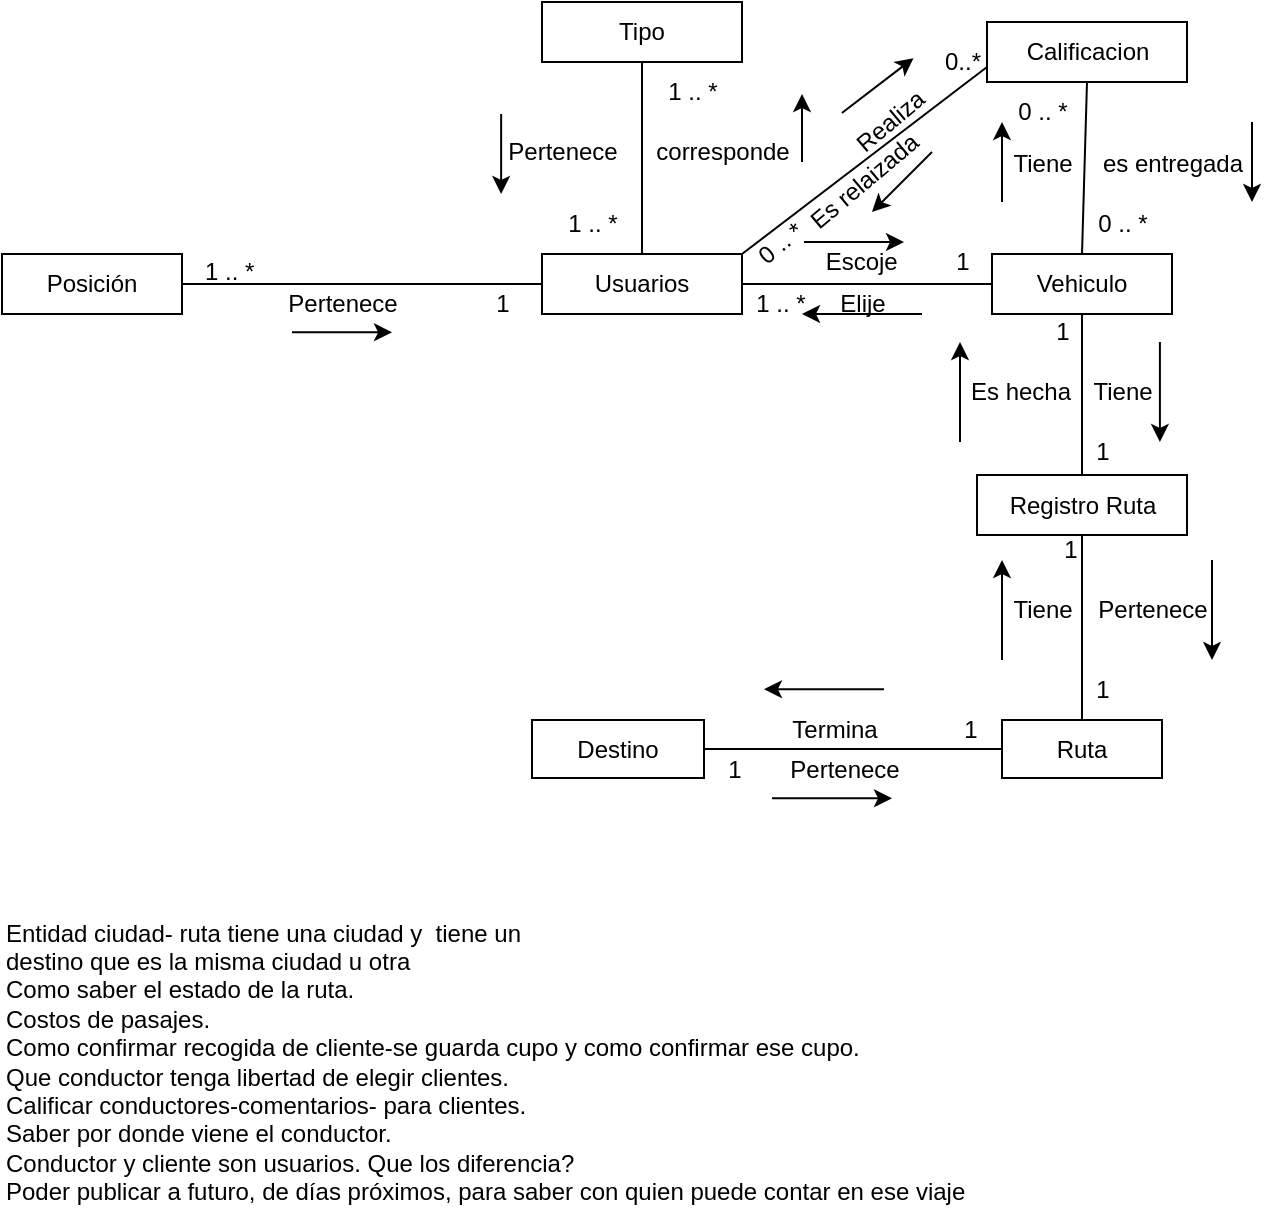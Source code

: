 <mxfile version="20.2.4" type="device"><diagram id="Xx6PjldJtdgnCfnJPi8F" name="Página-1"><mxGraphModel dx="1179" dy="474" grid="1" gridSize="10" guides="1" tooltips="1" connect="1" arrows="1" fold="1" page="1" pageScale="1" pageWidth="827" pageHeight="1169" math="0" shadow="0"><root><mxCell id="0"/><mxCell id="1" parent="0"/><mxCell id="fF_S4-vimJrokTLAQpsM-1" value="Ruta" style="rounded=0;whiteSpace=wrap;html=1;" parent="1" vertex="1"><mxGeometry x="500" y="359" width="80" height="29" as="geometry"/></mxCell><mxCell id="fF_S4-vimJrokTLAQpsM-2" value="Usuarios" style="rounded=0;whiteSpace=wrap;html=1;" parent="1" vertex="1"><mxGeometry x="270" y="126" width="100" height="30" as="geometry"/></mxCell><mxCell id="fF_S4-vimJrokTLAQpsM-3" value="Vehiculo" style="rounded=0;whiteSpace=wrap;html=1;" parent="1" vertex="1"><mxGeometry x="495" y="126" width="90" height="30" as="geometry"/></mxCell><mxCell id="fF_S4-vimJrokTLAQpsM-20" value="Posición" style="rounded=0;whiteSpace=wrap;html=1;" parent="1" vertex="1"><mxGeometry y="126" width="90" height="30" as="geometry"/></mxCell><mxCell id="fF_S4-vimJrokTLAQpsM-21" value="" style="endArrow=none;html=1;rounded=0;entryX=1;entryY=0.5;entryDx=0;entryDy=0;exitX=0;exitY=0.5;exitDx=0;exitDy=0;" parent="1" source="fF_S4-vimJrokTLAQpsM-2" target="fF_S4-vimJrokTLAQpsM-20" edge="1"><mxGeometry width="50" height="50" relative="1" as="geometry"><mxPoint x="220" y="255" as="sourcePoint"/><mxPoint x="270" y="205" as="targetPoint"/></mxGeometry></mxCell><mxCell id="fF_S4-vimJrokTLAQpsM-23" value="Pertenece" style="text;html=1;align=center;verticalAlign=middle;resizable=0;points=[];autosize=1;strokeColor=none;fillColor=none;" parent="1" vertex="1"><mxGeometry x="130" y="136" width="80" height="30" as="geometry"/></mxCell><mxCell id="fF_S4-vimJrokTLAQpsM-24" value="1" style="text;html=1;align=center;verticalAlign=middle;resizable=0;points=[];autosize=1;strokeColor=none;fillColor=none;" parent="1" vertex="1"><mxGeometry x="235" y="136" width="30" height="30" as="geometry"/></mxCell><mxCell id="fF_S4-vimJrokTLAQpsM-25" value="" style="endArrow=classic;html=1;rounded=0;" parent="1" edge="1"><mxGeometry width="50" height="50" relative="1" as="geometry"><mxPoint x="145" y="165.17" as="sourcePoint"/><mxPoint x="195" y="165.17" as="targetPoint"/></mxGeometry></mxCell><mxCell id="fF_S4-vimJrokTLAQpsM-26" value="1 .. *&amp;nbsp;" style="text;html=1;align=center;verticalAlign=middle;resizable=0;points=[];autosize=1;strokeColor=none;fillColor=none;" parent="1" vertex="1"><mxGeometry x="90" y="120" width="50" height="30" as="geometry"/></mxCell><mxCell id="fF_S4-vimJrokTLAQpsM-27" value="Destino" style="rounded=0;whiteSpace=wrap;html=1;" parent="1" vertex="1"><mxGeometry x="265" y="359" width="86" height="29" as="geometry"/></mxCell><mxCell id="fF_S4-vimJrokTLAQpsM-28" value="" style="endArrow=none;html=1;rounded=0;entryX=1;entryY=0.5;entryDx=0;entryDy=0;exitX=0;exitY=0.5;exitDx=0;exitDy=0;" parent="1" source="fF_S4-vimJrokTLAQpsM-1" target="fF_S4-vimJrokTLAQpsM-27" edge="1"><mxGeometry width="50" height="50" relative="1" as="geometry"><mxPoint x="440" y="488" as="sourcePoint"/><mxPoint x="490" y="438" as="targetPoint"/></mxGeometry></mxCell><mxCell id="fF_S4-vimJrokTLAQpsM-29" value="Registro Ruta" style="rounded=0;whiteSpace=wrap;html=1;" parent="1" vertex="1"><mxGeometry x="487.5" y="236.5" width="105" height="30" as="geometry"/></mxCell><mxCell id="fF_S4-vimJrokTLAQpsM-30" value="Entidad ciudad- ruta tiene una ciudad y&amp;nbsp; tiene un &lt;br&gt;destino que es la misma ciudad u otra&lt;br&gt;&lt;div&gt;Como saber el estado de la ruta.&lt;/div&gt;&lt;div&gt;Costos de pasajes.&lt;/div&gt;&lt;div&gt;Como confirmar recogida de cliente-se guarda cupo y como confirmar ese cupo.&lt;/div&gt;&lt;div&gt;Que conductor tenga libertad de elegir clientes.&lt;/div&gt;&lt;div&gt;Calificar conductores-comentarios- para clientes.&lt;/div&gt;&lt;div&gt;Saber por donde viene el conductor.&lt;/div&gt;&lt;div&gt;Conductor y cliente son usuarios. Que los diferencia?&amp;nbsp;&lt;/div&gt;&lt;div&gt;Poder publicar a futuro, de días próximos, para saber con quien puede contar en ese viaje&lt;br&gt;&lt;/div&gt;" style="text;html=1;align=left;verticalAlign=middle;resizable=0;points=[];autosize=1;strokeColor=none;fillColor=none;" parent="1" vertex="1"><mxGeometry y="450" width="520" height="160" as="geometry"/></mxCell><mxCell id="itAvlsoP7bmRQQn6Exgt-4" value="" style="endArrow=none;html=1;rounded=0;entryX=0.5;entryY=1;entryDx=0;entryDy=0;exitX=0.5;exitY=0;exitDx=0;exitDy=0;" edge="1" parent="1" source="fF_S4-vimJrokTLAQpsM-29" target="fF_S4-vimJrokTLAQpsM-3"><mxGeometry width="50" height="50" relative="1" as="geometry"><mxPoint x="514" y="239" as="sourcePoint"/><mxPoint x="514" y="150" as="targetPoint"/></mxGeometry></mxCell><mxCell id="itAvlsoP7bmRQQn6Exgt-5" value="" style="endArrow=none;html=1;rounded=0;entryX=0.5;entryY=1;entryDx=0;entryDy=0;exitX=0.5;exitY=0;exitDx=0;exitDy=0;" edge="1" parent="1" source="fF_S4-vimJrokTLAQpsM-1" target="fF_S4-vimJrokTLAQpsM-29"><mxGeometry width="50" height="50" relative="1" as="geometry"><mxPoint x="595" y="368" as="sourcePoint"/><mxPoint x="595" y="279" as="targetPoint"/></mxGeometry></mxCell><mxCell id="itAvlsoP7bmRQQn6Exgt-6" value="1" style="text;html=1;align=center;verticalAlign=middle;resizable=0;points=[];autosize=1;strokeColor=none;fillColor=none;" vertex="1" parent="1"><mxGeometry x="515" y="150" width="30" height="30" as="geometry"/></mxCell><mxCell id="itAvlsoP7bmRQQn6Exgt-7" value="1" style="text;html=1;align=center;verticalAlign=middle;resizable=0;points=[];autosize=1;strokeColor=none;fillColor=none;" vertex="1" parent="1"><mxGeometry x="535" y="210" width="30" height="30" as="geometry"/></mxCell><mxCell id="itAvlsoP7bmRQQn6Exgt-8" value="Tiene" style="text;html=1;align=center;verticalAlign=middle;resizable=0;points=[];autosize=1;strokeColor=none;fillColor=none;" vertex="1" parent="1"><mxGeometry x="535" y="180" width="50" height="30" as="geometry"/></mxCell><mxCell id="itAvlsoP7bmRQQn6Exgt-9" value="Es hecha" style="text;html=1;align=center;verticalAlign=middle;resizable=0;points=[];autosize=1;strokeColor=none;fillColor=none;" vertex="1" parent="1"><mxGeometry x="469" y="180" width="80" height="30" as="geometry"/></mxCell><mxCell id="itAvlsoP7bmRQQn6Exgt-10" value="" style="endArrow=classic;html=1;rounded=0;" edge="1" parent="1"><mxGeometry width="50" height="50" relative="1" as="geometry"><mxPoint x="479" y="220" as="sourcePoint"/><mxPoint x="479" y="170" as="targetPoint"/></mxGeometry></mxCell><mxCell id="itAvlsoP7bmRQQn6Exgt-13" value="1" style="text;html=1;align=center;verticalAlign=middle;resizable=0;points=[];autosize=1;strokeColor=none;fillColor=none;" vertex="1" parent="1"><mxGeometry x="519" y="259" width="30" height="30" as="geometry"/></mxCell><mxCell id="itAvlsoP7bmRQQn6Exgt-14" value="1" style="text;html=1;align=center;verticalAlign=middle;resizable=0;points=[];autosize=1;strokeColor=none;fillColor=none;" vertex="1" parent="1"><mxGeometry x="535" y="329" width="30" height="30" as="geometry"/></mxCell><mxCell id="itAvlsoP7bmRQQn6Exgt-15" value="Pertenece" style="text;html=1;align=center;verticalAlign=middle;resizable=0;points=[];autosize=1;strokeColor=none;fillColor=none;" vertex="1" parent="1"><mxGeometry x="535" y="289" width="80" height="30" as="geometry"/></mxCell><mxCell id="itAvlsoP7bmRQQn6Exgt-16" value="" style="endArrow=classic;html=1;rounded=0;" edge="1" parent="1"><mxGeometry width="50" height="50" relative="1" as="geometry"><mxPoint x="578.95" y="170" as="sourcePoint"/><mxPoint x="578.95" y="220" as="targetPoint"/><Array as="points"><mxPoint x="578.95" y="190"/></Array></mxGeometry></mxCell><mxCell id="itAvlsoP7bmRQQn6Exgt-17" value="" style="endArrow=classic;html=1;rounded=0;" edge="1" parent="1"><mxGeometry width="50" height="50" relative="1" as="geometry"><mxPoint x="605" y="279" as="sourcePoint"/><mxPoint x="605" y="329" as="targetPoint"/><Array as="points"><mxPoint x="605" y="299"/></Array></mxGeometry></mxCell><mxCell id="itAvlsoP7bmRQQn6Exgt-18" value="Tiene" style="text;html=1;align=center;verticalAlign=middle;resizable=0;points=[];autosize=1;strokeColor=none;fillColor=none;" vertex="1" parent="1"><mxGeometry x="495" y="289" width="50" height="30" as="geometry"/></mxCell><mxCell id="itAvlsoP7bmRQQn6Exgt-19" value="" style="endArrow=classic;html=1;rounded=0;" edge="1" parent="1"><mxGeometry width="50" height="50" relative="1" as="geometry"><mxPoint x="500" y="329" as="sourcePoint"/><mxPoint x="500" y="279" as="targetPoint"/></mxGeometry></mxCell><mxCell id="itAvlsoP7bmRQQn6Exgt-20" value="1" style="text;html=1;align=center;verticalAlign=middle;resizable=0;points=[];autosize=1;strokeColor=none;fillColor=none;" vertex="1" parent="1"><mxGeometry x="469" y="349" width="30" height="30" as="geometry"/></mxCell><mxCell id="itAvlsoP7bmRQQn6Exgt-21" value="1" style="text;html=1;align=center;verticalAlign=middle;resizable=0;points=[];autosize=1;strokeColor=none;fillColor=none;" vertex="1" parent="1"><mxGeometry x="351" y="369" width="30" height="30" as="geometry"/></mxCell><mxCell id="itAvlsoP7bmRQQn6Exgt-22" value="Termina" style="text;html=1;align=center;verticalAlign=middle;resizable=0;points=[];autosize=1;strokeColor=none;fillColor=none;" vertex="1" parent="1"><mxGeometry x="381" y="349" width="70" height="30" as="geometry"/></mxCell><mxCell id="itAvlsoP7bmRQQn6Exgt-23" value="Pertenece" style="text;html=1;align=center;verticalAlign=middle;resizable=0;points=[];autosize=1;strokeColor=none;fillColor=none;" vertex="1" parent="1"><mxGeometry x="381" y="369" width="80" height="30" as="geometry"/></mxCell><mxCell id="itAvlsoP7bmRQQn6Exgt-27" value="" style="endArrow=classic;html=1;rounded=0;" edge="1" parent="1"><mxGeometry width="50" height="50" relative="1" as="geometry"><mxPoint x="441" y="343.57" as="sourcePoint"/><mxPoint x="381" y="343.57" as="targetPoint"/></mxGeometry></mxCell><mxCell id="itAvlsoP7bmRQQn6Exgt-28" value="" style="endArrow=classic;html=1;rounded=0;" edge="1" parent="1"><mxGeometry width="50" height="50" relative="1" as="geometry"><mxPoint x="385" y="398.13" as="sourcePoint"/><mxPoint x="445" y="398.13" as="targetPoint"/></mxGeometry></mxCell><mxCell id="itAvlsoP7bmRQQn6Exgt-29" value="Tipo" style="rounded=0;whiteSpace=wrap;html=1;" vertex="1" parent="1"><mxGeometry x="270" width="100" height="30" as="geometry"/></mxCell><mxCell id="itAvlsoP7bmRQQn6Exgt-30" value="" style="endArrow=none;html=1;rounded=0;entryX=0.5;entryY=1;entryDx=0;entryDy=0;" edge="1" parent="1" source="fF_S4-vimJrokTLAQpsM-2" target="itAvlsoP7bmRQQn6Exgt-29"><mxGeometry width="50" height="50" relative="1" as="geometry"><mxPoint x="270" y="250" as="sourcePoint"/><mxPoint x="320" y="200" as="targetPoint"/></mxGeometry></mxCell><mxCell id="itAvlsoP7bmRQQn6Exgt-31" value="1 .. *" style="text;html=1;align=center;verticalAlign=middle;resizable=0;points=[];autosize=1;strokeColor=none;fillColor=none;" vertex="1" parent="1"><mxGeometry x="320" y="30" width="50" height="30" as="geometry"/></mxCell><mxCell id="itAvlsoP7bmRQQn6Exgt-32" value="1 .. *" style="text;html=1;align=center;verticalAlign=middle;resizable=0;points=[];autosize=1;strokeColor=none;fillColor=none;" vertex="1" parent="1"><mxGeometry x="270" y="96" width="50" height="30" as="geometry"/></mxCell><mxCell id="itAvlsoP7bmRQQn6Exgt-33" value="corresponde" style="text;html=1;align=center;verticalAlign=middle;resizable=0;points=[];autosize=1;strokeColor=none;fillColor=none;" vertex="1" parent="1"><mxGeometry x="315" y="60" width="90" height="30" as="geometry"/></mxCell><mxCell id="itAvlsoP7bmRQQn6Exgt-34" value="Pertenece" style="text;html=1;align=center;verticalAlign=middle;resizable=0;points=[];autosize=1;strokeColor=none;fillColor=none;" vertex="1" parent="1"><mxGeometry x="240" y="60" width="80" height="30" as="geometry"/></mxCell><mxCell id="itAvlsoP7bmRQQn6Exgt-35" value="" style="endArrow=classic;html=1;rounded=0;" edge="1" parent="1"><mxGeometry width="50" height="50" relative="1" as="geometry"><mxPoint x="400" y="80" as="sourcePoint"/><mxPoint x="400" y="46" as="targetPoint"/></mxGeometry></mxCell><mxCell id="itAvlsoP7bmRQQn6Exgt-36" value="" style="endArrow=classic;html=1;rounded=0;" edge="1" parent="1"><mxGeometry width="50" height="50" relative="1" as="geometry"><mxPoint x="249.57" y="56" as="sourcePoint"/><mxPoint x="249.57" y="96" as="targetPoint"/></mxGeometry></mxCell><mxCell id="itAvlsoP7bmRQQn6Exgt-39" value="" style="endArrow=none;html=1;rounded=0;entryX=0;entryY=0.5;entryDx=0;entryDy=0;exitX=1;exitY=0.5;exitDx=0;exitDy=0;" edge="1" parent="1" source="fF_S4-vimJrokTLAQpsM-2" target="fF_S4-vimJrokTLAQpsM-3"><mxGeometry width="50" height="50" relative="1" as="geometry"><mxPoint x="375" y="125" as="sourcePoint"/><mxPoint x="395" y="184" as="targetPoint"/></mxGeometry></mxCell><mxCell id="itAvlsoP7bmRQQn6Exgt-40" value="Escoje&amp;nbsp;" style="text;html=1;align=center;verticalAlign=middle;resizable=0;points=[];autosize=1;strokeColor=none;fillColor=none;" vertex="1" parent="1"><mxGeometry x="401" y="115" width="60" height="30" as="geometry"/></mxCell><mxCell id="itAvlsoP7bmRQQn6Exgt-41" value="Elije" style="text;html=1;align=center;verticalAlign=middle;resizable=0;points=[];autosize=1;strokeColor=none;fillColor=none;" vertex="1" parent="1"><mxGeometry x="405" y="136" width="50" height="30" as="geometry"/></mxCell><mxCell id="itAvlsoP7bmRQQn6Exgt-42" value="" style="endArrow=classic;html=1;rounded=0;" edge="1" parent="1"><mxGeometry width="50" height="50" relative="1" as="geometry"><mxPoint x="401" y="120" as="sourcePoint"/><mxPoint x="451" y="120" as="targetPoint"/></mxGeometry></mxCell><mxCell id="itAvlsoP7bmRQQn6Exgt-43" value="" style="endArrow=classic;html=1;rounded=0;" edge="1" parent="1"><mxGeometry width="50" height="50" relative="1" as="geometry"><mxPoint x="460" y="156" as="sourcePoint"/><mxPoint x="400" y="156" as="targetPoint"/></mxGeometry></mxCell><mxCell id="itAvlsoP7bmRQQn6Exgt-44" value="1" style="text;html=1;align=center;verticalAlign=middle;resizable=0;points=[];autosize=1;strokeColor=none;fillColor=none;" vertex="1" parent="1"><mxGeometry x="465" y="115" width="30" height="30" as="geometry"/></mxCell><mxCell id="itAvlsoP7bmRQQn6Exgt-45" value="1 .. *" style="text;html=1;align=center;verticalAlign=middle;resizable=0;points=[];autosize=1;strokeColor=none;fillColor=none;" vertex="1" parent="1"><mxGeometry x="364" y="136" width="50" height="30" as="geometry"/></mxCell><mxCell id="itAvlsoP7bmRQQn6Exgt-46" value="Calificacion" style="rounded=0;whiteSpace=wrap;html=1;" vertex="1" parent="1"><mxGeometry x="492.5" y="10" width="100" height="30" as="geometry"/></mxCell><mxCell id="itAvlsoP7bmRQQn6Exgt-48" value="" style="endArrow=none;html=1;rounded=0;entryX=1;entryY=0;entryDx=0;entryDy=0;exitX=0;exitY=0.75;exitDx=0;exitDy=0;" edge="1" parent="1" source="itAvlsoP7bmRQQn6Exgt-46" target="fF_S4-vimJrokTLAQpsM-2"><mxGeometry width="50" height="50" relative="1" as="geometry"><mxPoint x="240" y="300" as="sourcePoint"/><mxPoint x="290" y="250" as="targetPoint"/></mxGeometry></mxCell><mxCell id="itAvlsoP7bmRQQn6Exgt-49" value="" style="endArrow=none;html=1;rounded=0;entryX=0.5;entryY=1;entryDx=0;entryDy=0;exitX=0.5;exitY=0;exitDx=0;exitDy=0;" edge="1" parent="1" source="fF_S4-vimJrokTLAQpsM-3" target="itAvlsoP7bmRQQn6Exgt-46"><mxGeometry width="50" height="50" relative="1" as="geometry"><mxPoint x="300" y="270" as="sourcePoint"/><mxPoint x="350" y="220" as="targetPoint"/></mxGeometry></mxCell><mxCell id="itAvlsoP7bmRQQn6Exgt-50" value="0 .. *" style="text;html=1;align=center;verticalAlign=middle;resizable=0;points=[];autosize=1;strokeColor=none;fillColor=none;" vertex="1" parent="1"><mxGeometry x="535" y="96" width="50" height="30" as="geometry"/></mxCell><mxCell id="itAvlsoP7bmRQQn6Exgt-51" value="0 .. *" style="text;html=1;align=center;verticalAlign=middle;resizable=0;points=[];autosize=1;strokeColor=none;fillColor=none;" vertex="1" parent="1"><mxGeometry x="495" y="40" width="50" height="30" as="geometry"/></mxCell><mxCell id="itAvlsoP7bmRQQn6Exgt-52" value="Tiene" style="text;html=1;align=center;verticalAlign=middle;resizable=0;points=[];autosize=1;strokeColor=none;fillColor=none;" vertex="1" parent="1"><mxGeometry x="495" y="66" width="50" height="30" as="geometry"/></mxCell><mxCell id="itAvlsoP7bmRQQn6Exgt-53" value="es entregada" style="text;html=1;align=center;verticalAlign=middle;resizable=0;points=[];autosize=1;strokeColor=none;fillColor=none;" vertex="1" parent="1"><mxGeometry x="535" y="66" width="100" height="30" as="geometry"/></mxCell><mxCell id="itAvlsoP7bmRQQn6Exgt-54" value="" style="endArrow=classic;html=1;rounded=0;" edge="1" parent="1"><mxGeometry width="50" height="50" relative="1" as="geometry"><mxPoint x="500" y="100" as="sourcePoint"/><mxPoint x="500" y="60" as="targetPoint"/></mxGeometry></mxCell><mxCell id="itAvlsoP7bmRQQn6Exgt-55" value="" style="endArrow=classic;html=1;rounded=0;" edge="1" parent="1"><mxGeometry width="50" height="50" relative="1" as="geometry"><mxPoint x="625" y="60" as="sourcePoint"/><mxPoint x="625" y="100" as="targetPoint"/></mxGeometry></mxCell><mxCell id="itAvlsoP7bmRQQn6Exgt-56" value="Realiza" style="text;html=1;align=center;verticalAlign=middle;resizable=0;points=[];autosize=1;strokeColor=none;fillColor=none;rotation=-40;" vertex="1" parent="1"><mxGeometry x="414" y="45" width="60" height="30" as="geometry"/></mxCell><mxCell id="itAvlsoP7bmRQQn6Exgt-57" value="0..*" style="text;html=1;align=center;verticalAlign=middle;resizable=0;points=[];autosize=1;strokeColor=none;fillColor=none;" vertex="1" parent="1"><mxGeometry x="460" y="15" width="40" height="30" as="geometry"/></mxCell><mxCell id="itAvlsoP7bmRQQn6Exgt-58" value="Es relaizada" style="text;html=1;align=center;verticalAlign=middle;resizable=0;points=[];autosize=1;strokeColor=none;fillColor=none;rotation=-40;" vertex="1" parent="1"><mxGeometry x="386" y="75" width="90" height="30" as="geometry"/></mxCell><mxCell id="itAvlsoP7bmRQQn6Exgt-59" value="0 .. *" style="text;html=1;align=center;verticalAlign=middle;resizable=0;points=[];autosize=1;strokeColor=none;fillColor=none;rotation=-40;" vertex="1" parent="1"><mxGeometry x="364" y="106" width="50" height="30" as="geometry"/></mxCell><mxCell id="itAvlsoP7bmRQQn6Exgt-61" value="" style="endArrow=classic;html=1;rounded=0;entryX=0.992;entryY=-0.063;entryDx=0;entryDy=0;entryPerimeter=0;exitX=0.241;exitY=-0.131;exitDx=0;exitDy=0;exitPerimeter=0;" edge="1" parent="1" source="itAvlsoP7bmRQQn6Exgt-56"><mxGeometry width="50" height="50" relative="1" as="geometry"><mxPoint x="474.639" y="53.872" as="sourcePoint"/><mxPoint x="455.757" y="28.086" as="targetPoint"/></mxGeometry></mxCell><mxCell id="itAvlsoP7bmRQQn6Exgt-62" value="" style="endArrow=classic;html=1;rounded=0;" edge="1" parent="1"><mxGeometry width="50" height="50" relative="1" as="geometry"><mxPoint x="465" y="75" as="sourcePoint"/><mxPoint x="435" y="105" as="targetPoint"/></mxGeometry></mxCell></root></mxGraphModel></diagram></mxfile>